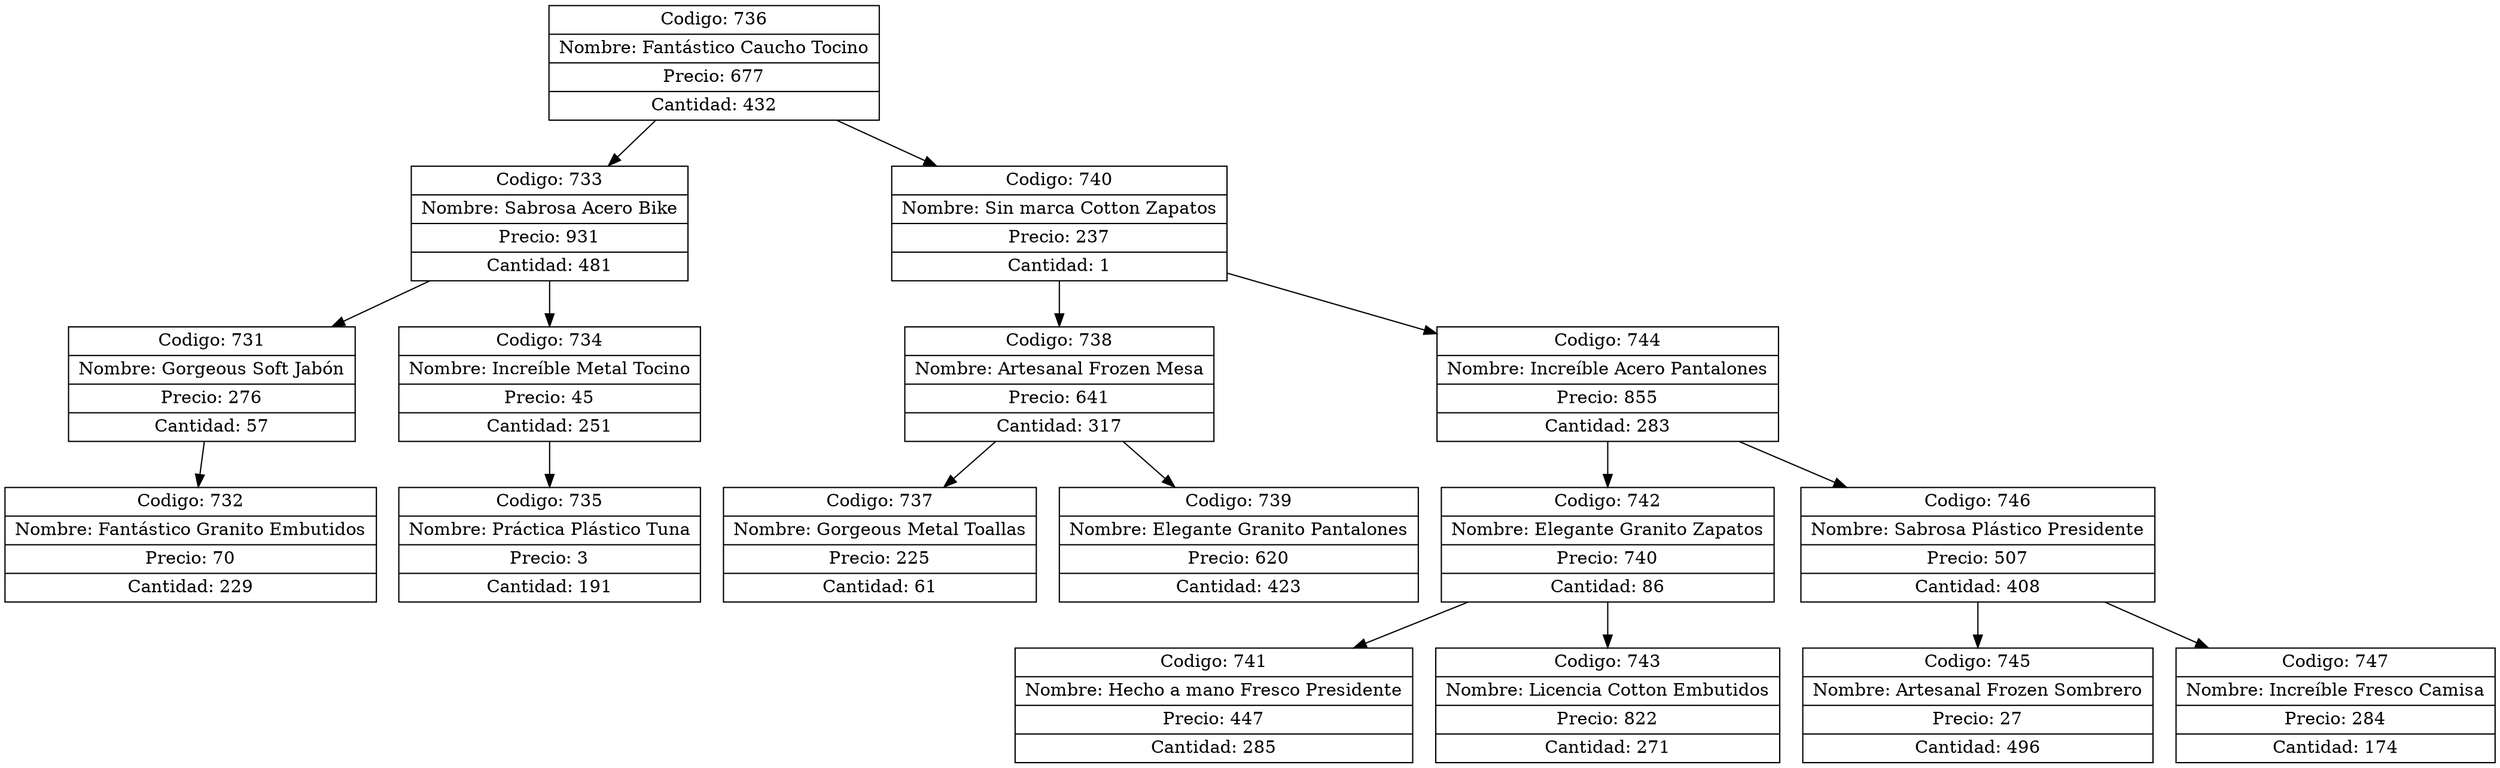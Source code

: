 digraph G{
node[shape="box" shape="record"]
nodo736[label="{ Codigo: 736 | Nombre: Fantástico Caucho Tocino | Precio: 677 | Cantidad: 432}"];
nodo733[label="{ Codigo: 733 | Nombre: Sabrosa Acero Bike | Precio: 931 | Cantidad: 481}"];
nodo731[label="{ Codigo: 731 | Nombre: Gorgeous Soft Jabón | Precio: 276 | Cantidad: 57}"];
nodo732[label="{ Codigo: 732 | Nombre: Fantástico Granito Embutidos | Precio: 70 | Cantidad: 229}"];
nodo731->nodo732;
nodo733->nodo731;
nodo734[label="{ Codigo: 734 | Nombre: Increíble Metal Tocino | Precio: 45 | Cantidad: 251}"];
nodo735[label="{ Codigo: 735 | Nombre: Práctica Plástico Tuna | Precio: 3 | Cantidad: 191}"];
nodo734->nodo735;
nodo733->nodo734;
nodo736->nodo733;
nodo740[label="{ Codigo: 740 | Nombre: Sin marca Cotton Zapatos | Precio: 237 | Cantidad: 1}"];
nodo738[label="{ Codigo: 738 | Nombre: Artesanal Frozen Mesa | Precio: 641 | Cantidad: 317}"];
nodo737[label="{ Codigo: 737 | Nombre: Gorgeous Metal Toallas | Precio: 225 | Cantidad: 61}"];
nodo738->nodo737;
nodo739[label="{ Codigo: 739 | Nombre: Elegante Granito Pantalones | Precio: 620 | Cantidad: 423}"];
nodo738->nodo739;
nodo740->nodo738;
nodo744[label="{ Codigo: 744 | Nombre: Increíble Acero Pantalones | Precio: 855 | Cantidad: 283}"];
nodo742[label="{ Codigo: 742 | Nombre: Elegante Granito Zapatos | Precio: 740 | Cantidad: 86}"];
nodo741[label="{ Codigo: 741 | Nombre: Hecho a mano Fresco Presidente | Precio: 447 | Cantidad: 285}"];
nodo742->nodo741;
nodo743[label="{ Codigo: 743 | Nombre: Licencia Cotton Embutidos | Precio: 822 | Cantidad: 271}"];
nodo742->nodo743;
nodo744->nodo742;
nodo746[label="{ Codigo: 746 | Nombre: Sabrosa Plástico Presidente | Precio: 507 | Cantidad: 408}"];
nodo745[label="{ Codigo: 745 | Nombre: Artesanal Frozen Sombrero | Precio: 27 | Cantidad: 496}"];
nodo746->nodo745;
nodo747[label="{ Codigo: 747 | Nombre: Increíble Fresco Camisa | Precio: 284 | Cantidad: 174}"];
nodo746->nodo747;
nodo744->nodo746;
nodo740->nodo744;
nodo736->nodo740;
}
